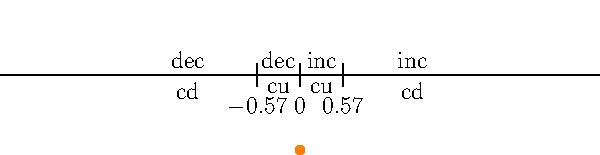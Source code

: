 import graph;
size(300,0);

real f(real x) { return (x^2-1)/(x^2+1); }
real fp(real x) { return 4*x/(x^2+1)^2; }
real fpp(real x) { return 4*(-3x^2+1)/(x^2+1)^3 ; }

draw(graph(f,-4,4),invisible);

dot((0,f(0)),orange+5.0);
dot((1/sqrt(3),f(1/sqrt(3))),invisible+5.0);
dot((-1/sqrt(3),f(-1/sqrt(3))),invisible+5.0);

draw((-4,1)--(4,1),invisible);



label("dec",-1.5,N);
label("cd",-1.5,S);
label("dec",-0.5/sqrt(3),N);
label("cu",-0.5/sqrt(3),S);
label("inc",0.5/sqrt(3),N);
label("cu",0.5/sqrt(3),S);
label("inc",1.5,N);
label("cd",1.5,S);



xaxis(Ticks(new real[]{-.57,0,.57}));
//xaxis(Ticks(new real[]{0}));
//yaxis(LeftRight,RightTicks);


